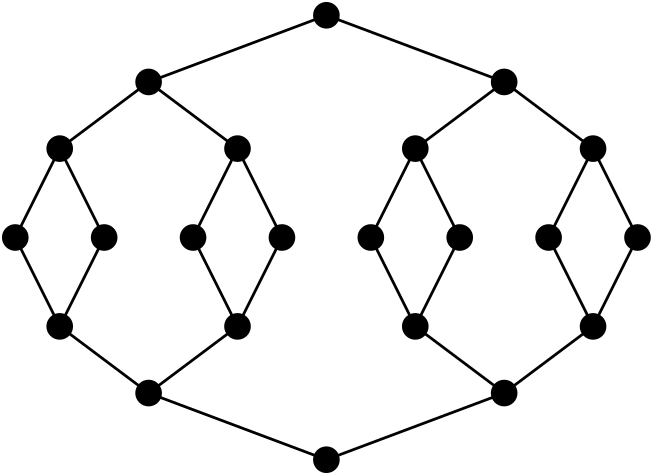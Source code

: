 <?xml version="1.0"?>
<!DOCTYPE ipe SYSTEM "ipe.dtd">
<ipe version="70218" creator="Ipe 7.2.29">
<info created="D:20251019120040" modified="D:20251019143539"/>
<ipestyle name="basic">
<symbol name="arrow/arc(spx)">
<path stroke="sym-stroke" fill="sym-stroke" pen="sym-pen">
0 0 m
-1 0.333 l
-1 -0.333 l
h
</path>
</symbol>
<symbol name="arrow/farc(spx)">
<path stroke="sym-stroke" fill="white" pen="sym-pen">
0 0 m
-1 0.333 l
-1 -0.333 l
h
</path>
</symbol>
<symbol name="arrow/ptarc(spx)">
<path stroke="sym-stroke" fill="sym-stroke" pen="sym-pen">
0 0 m
-1 0.333 l
-0.8 0 l
-1 -0.333 l
h
</path>
</symbol>
<symbol name="arrow/fptarc(spx)">
<path stroke="sym-stroke" fill="white" pen="sym-pen">
0 0 m
-1 0.333 l
-0.8 0 l
-1 -0.333 l
h
</path>
</symbol>
<symbol name="mark/circle(sx)" transformations="translations">
<path fill="sym-stroke">
0.6 0 0 0.6 0 0 e
0.4 0 0 0.4 0 0 e
</path>
</symbol>
<symbol name="mark/disk(sx)" transformations="translations">
<path fill="sym-stroke">
0.6 0 0 0.6 0 0 e
</path>
</symbol>
<symbol name="mark/fdisk(sfx)" transformations="translations">
<group>
<path fill="sym-fill">
0.5 0 0 0.5 0 0 e
</path>
<path fill="sym-stroke" fillrule="eofill">
0.6 0 0 0.6 0 0 e
0.4 0 0 0.4 0 0 e
</path>
</group>
</symbol>
<symbol name="mark/box(sx)" transformations="translations">
<path fill="sym-stroke" fillrule="eofill">
-0.6 -0.6 m
0.6 -0.6 l
0.6 0.6 l
-0.6 0.6 l
h
-0.4 -0.4 m
0.4 -0.4 l
0.4 0.4 l
-0.4 0.4 l
h
</path>
</symbol>
<symbol name="mark/square(sx)" transformations="translations">
<path fill="sym-stroke">
-0.6 -0.6 m
0.6 -0.6 l
0.6 0.6 l
-0.6 0.6 l
h
</path>
</symbol>
<symbol name="mark/fsquare(sfx)" transformations="translations">
<group>
<path fill="sym-fill">
-0.5 -0.5 m
0.5 -0.5 l
0.5 0.5 l
-0.5 0.5 l
h
</path>
<path fill="sym-stroke" fillrule="eofill">
-0.6 -0.6 m
0.6 -0.6 l
0.6 0.6 l
-0.6 0.6 l
h
-0.4 -0.4 m
0.4 -0.4 l
0.4 0.4 l
-0.4 0.4 l
h
</path>
</group>
</symbol>
<symbol name="mark/cross(sx)" transformations="translations">
<group>
<path fill="sym-stroke">
-0.43 -0.57 m
0.57 0.43 l
0.43 0.57 l
-0.57 -0.43 l
h
</path>
<path fill="sym-stroke">
-0.43 0.57 m
0.57 -0.43 l
0.43 -0.57 l
-0.57 0.43 l
h
</path>
</group>
</symbol>
<symbol name="arrow/fnormal(spx)">
<path stroke="sym-stroke" fill="white" pen="sym-pen">
0 0 m
-1 0.333 l
-1 -0.333 l
h
</path>
</symbol>
<symbol name="arrow/pointed(spx)">
<path stroke="sym-stroke" fill="sym-stroke" pen="sym-pen">
0 0 m
-1 0.333 l
-0.8 0 l
-1 -0.333 l
h
</path>
</symbol>
<symbol name="arrow/fpointed(spx)">
<path stroke="sym-stroke" fill="white" pen="sym-pen">
0 0 m
-1 0.333 l
-0.8 0 l
-1 -0.333 l
h
</path>
</symbol>
<symbol name="arrow/linear(spx)">
<path stroke="sym-stroke" pen="sym-pen">
-1 0.333 m
0 0 l
-1 -0.333 l
</path>
</symbol>
<symbol name="arrow/fdouble(spx)">
<path stroke="sym-stroke" fill="white" pen="sym-pen">
0 0 m
-1 0.333 l
-1 -0.333 l
h
-1 0 m
-2 0.333 l
-2 -0.333 l
h
</path>
</symbol>
<symbol name="arrow/double(spx)">
<path stroke="sym-stroke" fill="sym-stroke" pen="sym-pen">
0 0 m
-1 0.333 l
-1 -0.333 l
h
-1 0 m
-2 0.333 l
-2 -0.333 l
h
</path>
</symbol>
<symbol name="arrow/mid-normal(spx)">
<path stroke="sym-stroke" fill="sym-stroke" pen="sym-pen">
0.5 0 m
-0.5 0.333 l
-0.5 -0.333 l
h
</path>
</symbol>
<symbol name="arrow/mid-fnormal(spx)">
<path stroke="sym-stroke" fill="white" pen="sym-pen">
0.5 0 m
-0.5 0.333 l
-0.5 -0.333 l
h
</path>
</symbol>
<symbol name="arrow/mid-pointed(spx)">
<path stroke="sym-stroke" fill="sym-stroke" pen="sym-pen">
0.5 0 m
-0.5 0.333 l
-0.3 0 l
-0.5 -0.333 l
h
</path>
</symbol>
<symbol name="arrow/mid-fpointed(spx)">
<path stroke="sym-stroke" fill="white" pen="sym-pen">
0.5 0 m
-0.5 0.333 l
-0.3 0 l
-0.5 -0.333 l
h
</path>
</symbol>
<symbol name="arrow/mid-double(spx)">
<path stroke="sym-stroke" fill="sym-stroke" pen="sym-pen">
1 0 m
0 0.333 l
0 -0.333 l
h
0 0 m
-1 0.333 l
-1 -0.333 l
h
</path>
</symbol>
<symbol name="arrow/mid-fdouble(spx)">
<path stroke="sym-stroke" fill="white" pen="sym-pen">
1 0 m
0 0.333 l
0 -0.333 l
h
0 0 m
-1 0.333 l
-1 -0.333 l
h
</path>
</symbol>
<anglesize name="22.5 deg" value="22.5"/>
<anglesize name="30 deg" value="30"/>
<anglesize name="45 deg" value="45"/>
<anglesize name="60 deg" value="60"/>
<anglesize name="90 deg" value="90"/>
<arrowsize name="large" value="10"/>
<arrowsize name="small" value="5"/>
<arrowsize name="tiny" value="3"/>
<color name="blue" value="0 0 1"/>
<color name="brown" value="0.647 0.165 0.165"/>
<color name="darkblue" value="0 0 0.545"/>
<color name="darkcyan" value="0 0.545 0.545"/>
<color name="darkgray" value="0.663"/>
<color name="darkgreen" value="0 0.392 0"/>
<color name="darkmagenta" value="0.545 0 0.545"/>
<color name="darkorange" value="1 0.549 0"/>
<color name="darkred" value="0.545 0 0"/>
<color name="gold" value="1 0.843 0"/>
<color name="gray" value="0.745"/>
<color name="green" value="0 1 0"/>
<color name="lightblue" value="0.678 0.847 0.902"/>
<color name="lightcyan" value="0.878 1 1"/>
<color name="lightgray" value="0.827"/>
<color name="lightgreen" value="0.565 0.933 0.565"/>
<color name="lightyellow" value="1 1 0.878"/>
<color name="navy" value="0 0 0.502"/>
<color name="orange" value="1 0.647 0"/>
<color name="pink" value="1 0.753 0.796"/>
<color name="purple" value="0.627 0.125 0.941"/>
<color name="red" value="1 0 0"/>
<color name="seagreen" value="0.18 0.545 0.341"/>
<color name="turquoise" value="0.251 0.878 0.816"/>
<color name="violet" value="0.933 0.51 0.933"/>
<color name="yellow" value="1 1 0"/>
<dashstyle name="dash dot dotted" value="[4 2 1 2 1 2] 0"/>
<dashstyle name="dash dotted" value="[4 2 1 2] 0"/>
<dashstyle name="dashed" value="[4] 0"/>
<dashstyle name="dotted" value="[1 3] 0"/>
<gridsize name="10 pts (~3.5 mm)" value="10"/>
<gridsize name="14 pts (~5 mm)" value="14"/>
<gridsize name="16 pts (~6 mm)" value="16"/>
<gridsize name="20 pts (~7 mm)" value="20"/>
<gridsize name="28 pts (~10 mm)" value="28"/>
<gridsize name="32 pts (~12 mm)" value="32"/>
<gridsize name="4 pts" value="4"/>
<gridsize name="56 pts (~20 mm)" value="56"/>
<gridsize name="8 pts (~3 mm)" value="8"/>
<opacity name="10%" value="0.1"/>
<opacity name="30%" value="0.3"/>
<opacity name="50%" value="0.5"/>
<opacity name="75%" value="0.75"/>
<pen name="fat" value="1.2"/>
<pen name="heavier" value="0.8"/>
<pen name="ultrafat" value="2"/>
<symbolsize name="large" value="5"/>
<symbolsize name="small" value="2"/>
<symbolsize name="tiny" value="1.1"/>
<textsize name="Huge" value="\Huge"/>
<textsize name="LARGE" value="\LARGE"/>
<textsize name="Large" value="\Large"/>
<textsize name="footnote" value="\footnotesize"/>
<textsize name="huge" value="\huge"/>
<textsize name="large" value="\large"/>
<textsize name="script" value="\scriptsize"/>
<textsize name="small" value="\small"/>
<textsize name="tiny" value="\tiny"/>
<textstyle name="center" begin="\begin{center}" end="\end{center}"/>
<textstyle name="item" begin="\begin{itemize}\item{}" end="\end{itemize}"/>
<textstyle name="itemize" begin="\begin{itemize}" end="\end{itemize}"/>
<tiling name="falling" angle="-60" step="4" width="1"/>
<tiling name="rising" angle="30" step="4" width="1"/>
</ipestyle>
<page>
<layer name="alpha"/>
<view layers="alpha" active="alpha"/>
<use layer="alpha" name="mark/disk(sx)" pos="192 640" size="8" stroke="black"/>
<use name="mark/disk(sx)" pos="224 640" size="8" stroke="black"/>
<use matrix="1 0 0 1 0 16" name="mark/disk(sx)" pos="208 656" size="8" stroke="black"/>
<use matrix="1 0 0 1 0 -16" name="mark/disk(sx)" pos="208 624" size="8" stroke="black"/>
<use matrix="1 0 0 1 64 0" name="mark/disk(sx)" pos="192 640" size="8" stroke="black"/>
<use matrix="1 0 0 1 64 0" name="mark/disk(sx)" pos="224 640" size="8" stroke="black"/>
<use matrix="1 0 0 1 64 16" name="mark/disk(sx)" pos="208 656" size="8" stroke="black"/>
<use matrix="1 0 0 1 64 -16" name="mark/disk(sx)" pos="208 624" size="8" stroke="black"/>
<use matrix="1 0 0 1 0 24" name="mark/disk(sx)" pos="240 672" size="8" stroke="black"/>
<use matrix="1 0 0 1 0 -24" name="mark/disk(sx)" pos="240 608" size="8" stroke="black"/>
<path stroke="black" pen="1">
208 672 m
192 640 l
</path>
<path stroke="black" pen="1">
208 672 m
224 640 l
</path>
<path stroke="black" pen="1">
192 640 m
208 608 l
</path>
<path stroke="black" pen="1">
224 640 m
208 608 l
</path>
<path stroke="black" pen="1">
272 672 m
256 640 l
</path>
<path stroke="black" pen="1">
256 640 m
272 608 l
</path>
<path stroke="black" pen="1">
272 672 m
288 640 l
</path>
<path stroke="black" pen="1">
288 640 m
272 608 l
</path>
<path stroke="black" pen="1">
208 672 m
240 696 l
</path>
<path stroke="black" pen="1">
240 696 m
272 672 l
</path>
<path stroke="black" pen="1">
208 608 m
240 584 l
</path>
<path stroke="black" pen="1">
272 608 m
240 584 l
</path>
<use matrix="1 0 0 1 128 0" name="mark/disk(sx)" pos="192 640" size="8" stroke="black"/>
<use matrix="1 0 0 1 128 0" name="mark/disk(sx)" pos="224 640" size="8" stroke="black"/>
<use matrix="1 0 0 1 128 16" name="mark/disk(sx)" pos="208 656" size="8" stroke="black"/>
<use matrix="1 0 0 1 128 -16" name="mark/disk(sx)" pos="208 624" size="8" stroke="black"/>
<use matrix="1 0 0 1 192 0" name="mark/disk(sx)" pos="192 640" size="8" stroke="black"/>
<use matrix="1 0 0 1 192 0" name="mark/disk(sx)" pos="224 640" size="8" stroke="black"/>
<use matrix="1 0 0 1 192 16" name="mark/disk(sx)" pos="208 656" size="8" stroke="black"/>
<use matrix="1 0 0 1 192 -16" name="mark/disk(sx)" pos="208 624" size="8" stroke="black"/>
<use matrix="1 0 0 1 128 24" name="mark/disk(sx)" pos="240 672" size="8" stroke="black"/>
<use matrix="1 0 0 1 128 -24" name="mark/disk(sx)" pos="240 608" size="8" stroke="black"/>
<path matrix="1 0 0 1 128 0" stroke="black" pen="1">
208 672 m
192 640 l
</path>
<path matrix="1 0 0 1 128 0" stroke="black" pen="1">
208 672 m
224 640 l
</path>
<path matrix="1 0 0 1 128 0" stroke="black" pen="1">
192 640 m
208 608 l
</path>
<path matrix="1 0 0 1 128 0" stroke="black" pen="1">
224 640 m
208 608 l
</path>
<path matrix="1 0 0 1 128 0" stroke="black" pen="1">
272 672 m
256 640 l
</path>
<path stroke="black" pen="1">
384 640 m
400 608 l
</path>
<path matrix="1 0 0 1 128 0" stroke="black" pen="1">
272 672 m
288 640 l
</path>
<path stroke="black" pen="1">
416 640 m
400 608 l
</path>
<path stroke="black" pen="1">
336 672 m
368 696 l
</path>
<path stroke="black" pen="1">
368 696 m
400 672 l
</path>
<path stroke="black" pen="1">
336 608 m
368 584 l
</path>
<path stroke="black" pen="1">
400 608 m
368 584 l
</path>
<use matrix="1 0 0 1 0 -16" name="mark/disk(sx)" pos="304 736" size="8" stroke="black"/>
<use matrix="1 0 0 1 0 16" name="mark/disk(sx)" pos="304 544" size="8" stroke="black"/>
<path stroke="black" pen="1">
240 696 m
304 720 l
</path>
<path stroke="black" pen="1">
304 720 m
368 696 l
</path>
<path stroke="black" pen="1">
240 584 m
304 560 l
</path>
<path stroke="black" pen="1">
368 584 m
304 560 l
</path>
</page>
</ipe>
